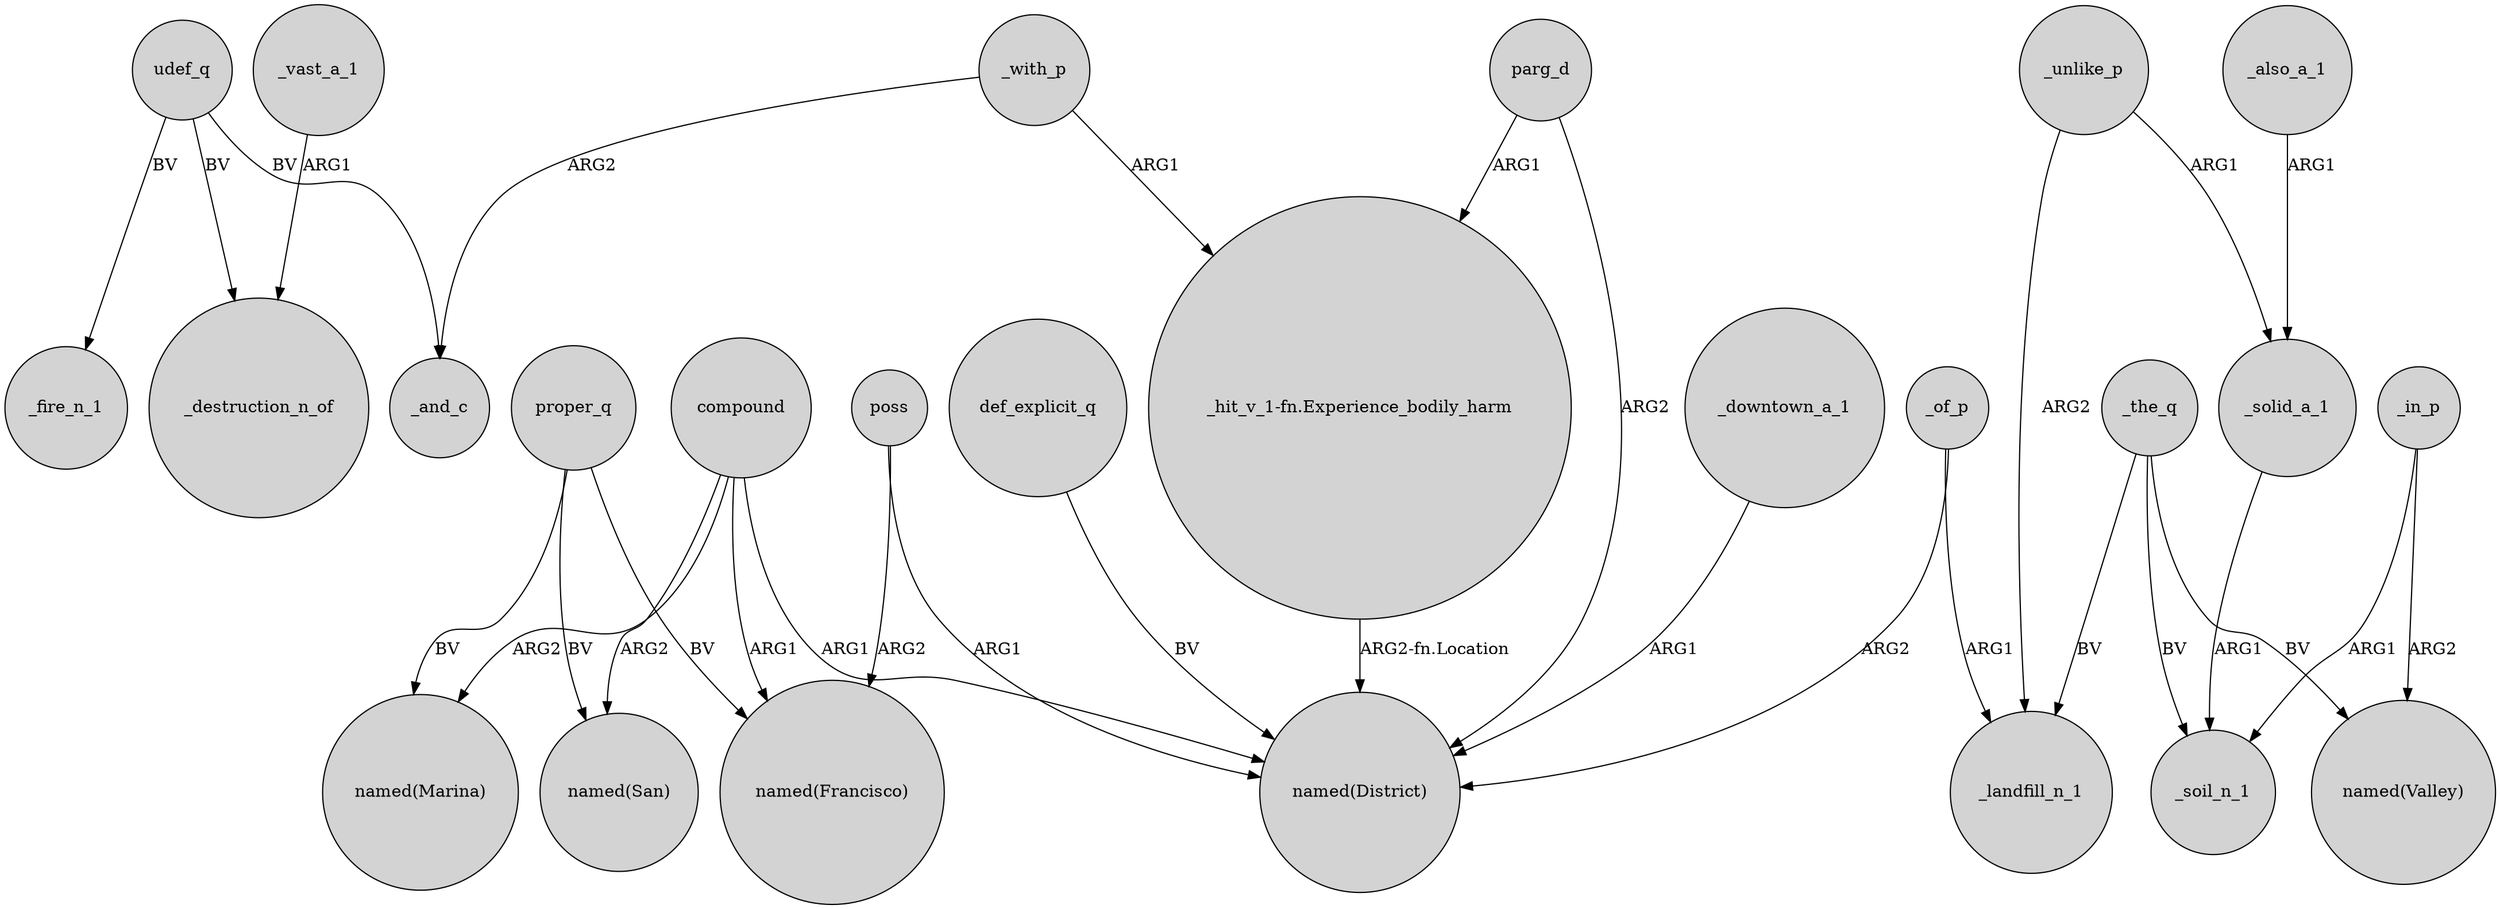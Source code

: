digraph {
	node [shape=circle style=filled]
	_with_p -> _and_c [label=ARG2]
	poss -> "named(District)" [label=ARG1]
	def_explicit_q -> "named(District)" [label=BV]
	poss -> "named(Francisco)" [label=ARG2]
	_of_p -> "named(District)" [label=ARG2]
	proper_q -> "named(Francisco)" [label=BV]
	compound -> "named(San)" [label=ARG2]
	parg_d -> "named(District)" [label=ARG2]
	_of_p -> _landfill_n_1 [label=ARG1]
	_with_p -> "_hit_v_1-fn.Experience_bodily_harm" [label=ARG1]
	udef_q -> _destruction_n_of [label=BV]
	_downtown_a_1 -> "named(District)" [label=ARG1]
	_solid_a_1 -> _soil_n_1 [label=ARG1]
	compound -> "named(District)" [label=ARG1]
	_unlike_p -> _solid_a_1 [label=ARG1]
	proper_q -> "named(Marina)" [label=BV]
	_in_p -> _soil_n_1 [label=ARG1]
	_the_q -> "named(Valley)" [label=BV]
	_unlike_p -> _landfill_n_1 [label=ARG2]
	udef_q -> _fire_n_1 [label=BV]
	"_hit_v_1-fn.Experience_bodily_harm" -> "named(District)" [label="ARG2-fn.Location"]
	_the_q -> _soil_n_1 [label=BV]
	_also_a_1 -> _solid_a_1 [label=ARG1]
	compound -> "named(Francisco)" [label=ARG1]
	_in_p -> "named(Valley)" [label=ARG2]
	compound -> "named(Marina)" [label=ARG2]
	proper_q -> "named(San)" [label=BV]
	_vast_a_1 -> _destruction_n_of [label=ARG1]
	_the_q -> _landfill_n_1 [label=BV]
	parg_d -> "_hit_v_1-fn.Experience_bodily_harm" [label=ARG1]
	udef_q -> _and_c [label=BV]
}
